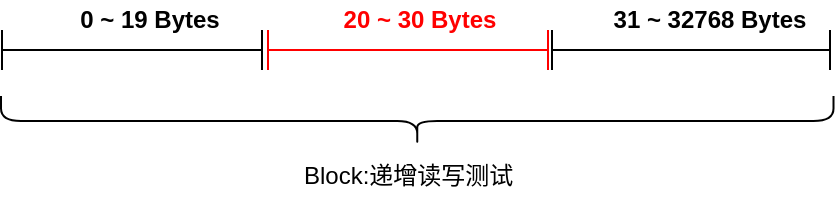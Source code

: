 <mxfile version="14.7.6" type="github" pages="3">
  <diagram id="jHfspsVnBzj03lUuc0SU" name="Page-1">
    <mxGraphModel dx="938" dy="514" grid="1" gridSize="10" guides="1" tooltips="1" connect="1" arrows="1" fold="1" page="1" pageScale="1" pageWidth="827" pageHeight="1169" math="0" shadow="0">
      <root>
        <mxCell id="0" />
        <mxCell id="1" parent="0" />
        <mxCell id="k2Oq-gWDBLy8hJGFCEYH-21" value="" style="shape=crossbar;whiteSpace=wrap;html=1;rounded=1;fontColor=#ffffff;fillColor=#FF0000;strokeColor=#FF0000;" vertex="1" parent="1">
          <mxGeometry x="359" y="117" width="140" height="20" as="geometry" />
        </mxCell>
        <mxCell id="k2Oq-gWDBLy8hJGFCEYH-22" value="" style="shape=crossbar;whiteSpace=wrap;html=1;rounded=1;" vertex="1" parent="1">
          <mxGeometry x="501" y="117" width="139" height="20" as="geometry" />
        </mxCell>
        <mxCell id="k2Oq-gWDBLy8hJGFCEYH-23" value="" style="shape=crossbar;whiteSpace=wrap;html=1;rounded=1;" vertex="1" parent="1">
          <mxGeometry x="226" y="117" width="130" height="20" as="geometry" />
        </mxCell>
        <mxCell id="k2Oq-gWDBLy8hJGFCEYH-25" value="31 ~ 32768 Bytes" style="text;html=1;strokeColor=none;fillColor=none;align=center;verticalAlign=middle;whiteSpace=wrap;rounded=0;fontStyle=1" vertex="1" parent="1">
          <mxGeometry x="530" y="102" width="100" height="20" as="geometry" />
        </mxCell>
        <mxCell id="k2Oq-gWDBLy8hJGFCEYH-26" value="&lt;font color=&quot;#ff0000&quot;&gt;20 ~ 30 Bytes&lt;/font&gt;" style="text;html=1;strokeColor=none;fillColor=none;align=center;verticalAlign=middle;whiteSpace=wrap;rounded=0;fontStyle=1" vertex="1" parent="1">
          <mxGeometry x="390" y="102" width="90" height="20" as="geometry" />
        </mxCell>
        <mxCell id="k2Oq-gWDBLy8hJGFCEYH-27" value="0 ~ 19 Bytes" style="text;html=1;strokeColor=none;fillColor=none;align=center;verticalAlign=middle;whiteSpace=wrap;rounded=0;fontStyle=1" vertex="1" parent="1">
          <mxGeometry x="250" y="102" width="100" height="20" as="geometry" />
        </mxCell>
        <mxCell id="k2Oq-gWDBLy8hJGFCEYH-62" value="" style="shape=curlyBracket;whiteSpace=wrap;html=1;rounded=1;labelBackgroundColor=none;fillColor=#BDBDBD;fontColor=#000000;align=left;rotation=-90;" vertex="1" parent="1">
          <mxGeometry x="421.13" y="-45.62" width="25" height="416.25" as="geometry" />
        </mxCell>
        <mxCell id="k2Oq-gWDBLy8hJGFCEYH-73" value="Block:递增读写测试" style="text;html=1;strokeColor=none;fillColor=none;align=left;verticalAlign=middle;whiteSpace=wrap;rounded=0;labelBackgroundColor=none;" vertex="1" parent="1">
          <mxGeometry x="375" y="180" width="120" height="20" as="geometry" />
        </mxCell>
      </root>
    </mxGraphModel>
  </diagram>
  <diagram id="ZxdbFwDAqNGpEtS3SUuk" name="Page-2">
    <mxGraphModel dx="1360" dy="746" grid="1" gridSize="10" guides="1" tooltips="1" connect="1" arrows="1" fold="1" page="1" pageScale="1" pageWidth="827" pageHeight="1169" math="0" shadow="0">
      <root>
        <mxCell id="E16CZWO3FakMvKq9kXzB-0" />
        <mxCell id="E16CZWO3FakMvKq9kXzB-1" parent="E16CZWO3FakMvKq9kXzB-0" />
        <mxCell id="E16CZWO3FakMvKq9kXzB-26" style="edgeStyle=orthogonalEdgeStyle;rounded=0;orthogonalLoop=1;jettySize=auto;html=1;endArrow=none;endFill=0;dashed=1;entryX=0.5;entryY=-0.05;entryDx=0;entryDy=0;entryPerimeter=0;" edge="1" parent="E16CZWO3FakMvKq9kXzB-1" source="E16CZWO3FakMvKq9kXzB-3" target="E16CZWO3FakMvKq9kXzB-25">
          <mxGeometry relative="1" as="geometry">
            <mxPoint x="110" y="330" as="targetPoint" />
          </mxGeometry>
        </mxCell>
        <mxCell id="E16CZWO3FakMvKq9kXzB-3" value="" style="html=1;points=[];perimeter=orthogonalPerimeter;strokeColor=#000000;fillColor=none;" vertex="1" parent="E16CZWO3FakMvKq9kXzB-1">
          <mxGeometry x="105" y="180" width="10" height="110" as="geometry" />
        </mxCell>
        <mxCell id="E16CZWO3FakMvKq9kXzB-9" value="Title" style="text;align=center;fontStyle=1;verticalAlign=middle;spacingLeft=3;spacingRight=3;strokeColor=none;rotatable=0;points=[[0,0.5],[1,0.5]];portConstraint=eastwest;" vertex="1" parent="E16CZWO3FakMvKq9kXzB-1">
          <mxGeometry x="318" y="320" width="80" height="26" as="geometry" />
        </mxCell>
        <mxCell id="E16CZWO3FakMvKq9kXzB-25" value="" style="html=1;points=[];perimeter=orthogonalPerimeter;strokeColor=#000000;fillColor=none;" vertex="1" parent="E16CZWO3FakMvKq9kXzB-1">
          <mxGeometry x="105" y="520" width="10" height="80" as="geometry" />
        </mxCell>
        <mxCell id="E16CZWO3FakMvKq9kXzB-27" value="TxRx:thread" style="shape=umlLifeline;perimeter=lifelinePerimeter;whiteSpace=wrap;html=1;container=1;collapsible=0;recursiveResize=0;outlineConnect=0;strokeColor=#000000;fillColor=none;" vertex="1" parent="E16CZWO3FakMvKq9kXzB-1">
          <mxGeometry x="60" y="100" width="100" height="80" as="geometry" />
        </mxCell>
        <mxCell id="E16CZWO3FakMvKq9kXzB-28" value="ISR" style="shape=umlLifeline;perimeter=lifelinePerimeter;whiteSpace=wrap;html=1;container=1;collapsible=0;recursiveResize=0;outlineConnect=0;strokeColor=#000000;fillColor=none;" vertex="1" parent="E16CZWO3FakMvKq9kXzB-1">
          <mxGeometry x="280" y="100" width="100" height="190" as="geometry" />
        </mxCell>
        <mxCell id="E16CZWO3FakMvKq9kXzB-29" value="completion:Object" style="shape=umlLifeline;perimeter=lifelinePerimeter;whiteSpace=wrap;html=1;container=1;collapsible=0;recursiveResize=0;outlineConnect=0;strokeColor=#000000;fillColor=none;" vertex="1" parent="E16CZWO3FakMvKq9kXzB-1">
          <mxGeometry x="480" y="100" width="100" height="280" as="geometry" />
        </mxCell>
        <mxCell id="E16CZWO3FakMvKq9kXzB-31" value="" style="html=1;points=[];perimeter=orthogonalPerimeter;strokeColor=#000000;fillColor=none;" vertex="1" parent="E16CZWO3FakMvKq9kXzB-1">
          <mxGeometry x="525" y="380" width="10" height="40" as="geometry" />
        </mxCell>
        <mxCell id="E16CZWO3FakMvKq9kXzB-46" value="return" style="html=1;verticalAlign=bottom;endArrow=open;dashed=1;endSize=8;" edge="1" parent="E16CZWO3FakMvKq9kXzB-1">
          <mxGeometry relative="1" as="geometry">
            <mxPoint x="525" y="420" as="sourcePoint" />
            <mxPoint x="330" y="420" as="targetPoint" />
          </mxGeometry>
        </mxCell>
        <mxCell id="E16CZWO3FakMvKq9kXzB-47" value="dispatch" style="html=1;verticalAlign=bottom;endArrow=block;" edge="1" parent="E16CZWO3FakMvKq9kXzB-1">
          <mxGeometry width="80" relative="1" as="geometry">
            <mxPoint x="115" y="290" as="sourcePoint" />
            <mxPoint x="320" y="290" as="targetPoint" />
          </mxGeometry>
        </mxCell>
        <mxCell id="E16CZWO3FakMvKq9kXzB-50" value="" style="html=1;points=[];perimeter=orthogonalPerimeter;strokeColor=#000000;fillColor=none;" vertex="1" parent="E16CZWO3FakMvKq9kXzB-1">
          <mxGeometry x="325" y="290" width="10" height="80" as="geometry" />
        </mxCell>
        <mxCell id="E16CZWO3FakMvKq9kXzB-51" value="dispatch" style="html=1;verticalAlign=bottom;endArrow=block;" edge="1" parent="E16CZWO3FakMvKq9kXzB-1">
          <mxGeometry width="80" relative="1" as="geometry">
            <mxPoint x="330" y="370" as="sourcePoint" />
            <mxPoint x="530" y="370" as="targetPoint" />
          </mxGeometry>
        </mxCell>
        <mxCell id="E16CZWO3FakMvKq9kXzB-54" style="edgeStyle=orthogonalEdgeStyle;rounded=0;orthogonalLoop=1;jettySize=auto;html=1;endArrow=none;endFill=0;dashed=1;entryX=0.5;entryY=-0.05;entryDx=0;entryDy=0;entryPerimeter=0;" edge="1" parent="E16CZWO3FakMvKq9kXzB-1">
          <mxGeometry relative="1" as="geometry">
            <mxPoint x="329.5" y="370" as="sourcePoint" />
            <mxPoint x="329.5" y="416" as="targetPoint" />
          </mxGeometry>
        </mxCell>
        <mxCell id="E16CZWO3FakMvKq9kXzB-55" value="" style="html=1;points=[];perimeter=orthogonalPerimeter;strokeColor=#000000;fillColor=none;" vertex="1" parent="E16CZWO3FakMvKq9kXzB-1">
          <mxGeometry x="325" y="430" width="10" height="80" as="geometry" />
        </mxCell>
        <mxCell id="E16CZWO3FakMvKq9kXzB-56" value="return" style="html=1;verticalAlign=bottom;endArrow=open;dashed=1;endSize=8;" edge="1" parent="E16CZWO3FakMvKq9kXzB-1">
          <mxGeometry relative="1" as="geometry">
            <mxPoint x="310" y="510" as="sourcePoint" />
            <mxPoint x="115" y="510" as="targetPoint" />
          </mxGeometry>
        </mxCell>
        <mxCell id="E16CZWO3FakMvKq9kXzB-57" value="" style="html=1;points=[];perimeter=orthogonalPerimeter;strokeColor=#000000;fillColor=none;" vertex="1" parent="E16CZWO3FakMvKq9kXzB-1">
          <mxGeometry x="525" y="600" width="10" height="80" as="geometry" />
        </mxCell>
        <mxCell id="E16CZWO3FakMvKq9kXzB-58" style="edgeStyle=orthogonalEdgeStyle;rounded=0;orthogonalLoop=1;jettySize=auto;html=1;endArrow=none;endFill=0;dashed=1;" edge="1" parent="E16CZWO3FakMvKq9kXzB-1">
          <mxGeometry relative="1" as="geometry">
            <mxPoint x="529.5" y="420" as="sourcePoint" />
            <mxPoint x="530" y="600" as="targetPoint" />
            <Array as="points">
              <mxPoint x="530" y="470" />
              <mxPoint x="530" y="470" />
            </Array>
          </mxGeometry>
        </mxCell>
        <mxCell id="E16CZWO3FakMvKq9kXzB-59" value="return" style="html=1;verticalAlign=bottom;endArrow=open;dashed=1;endSize=8;" edge="1" parent="E16CZWO3FakMvKq9kXzB-1">
          <mxGeometry relative="1" as="geometry">
            <mxPoint x="520" y="680" as="sourcePoint" />
            <mxPoint x="120" y="680" as="targetPoint" />
          </mxGeometry>
        </mxCell>
        <mxCell id="E16CZWO3FakMvKq9kXzB-60" value="dispatch" style="html=1;verticalAlign=bottom;endArrow=block;" edge="1" parent="E16CZWO3FakMvKq9kXzB-1">
          <mxGeometry width="80" relative="1" as="geometry">
            <mxPoint x="115" y="600" as="sourcePoint" />
            <mxPoint x="520" y="600" as="targetPoint" />
          </mxGeometry>
        </mxCell>
        <mxCell id="E16CZWO3FakMvKq9kXzB-61" style="edgeStyle=orthogonalEdgeStyle;rounded=0;orthogonalLoop=1;jettySize=auto;html=1;endArrow=none;endFill=0;dashed=1;" edge="1" parent="E16CZWO3FakMvKq9kXzB-1">
          <mxGeometry relative="1" as="geometry">
            <mxPoint x="109.5" y="600" as="sourcePoint" />
            <mxPoint x="110" y="680" as="targetPoint" />
            <Array as="points">
              <mxPoint x="110" y="620" />
              <mxPoint x="110" y="620" />
            </Array>
          </mxGeometry>
        </mxCell>
        <mxCell id="E16CZWO3FakMvKq9kXzB-62" value="" style="html=1;points=[];perimeter=orthogonalPerimeter;strokeColor=#000000;fillColor=none;" vertex="1" parent="E16CZWO3FakMvKq9kXzB-1">
          <mxGeometry x="105" y="680" width="10" height="80" as="geometry" />
        </mxCell>
      </root>
    </mxGraphModel>
  </diagram>
  <diagram id="cRCp7QxpUIe4pgXzuQYj" name="Page-3">
    <mxGraphModel dx="1360" dy="746" grid="1" gridSize="10" guides="1" tooltips="1" connect="1" arrows="1" fold="1" page="1" pageScale="1" pageWidth="827" pageHeight="1169" math="0" shadow="0">
      <root>
        <mxCell id="qQSirz5hkMoBtjhW-1MH-0" />
        <mxCell id="qQSirz5hkMoBtjhW-1MH-1" parent="qQSirz5hkMoBtjhW-1MH-0" />
        <mxCell id="aPZ51iErd8RRmlhn-cN9-0" style="edgeStyle=orthogonalEdgeStyle;rounded=0;orthogonalLoop=1;jettySize=auto;html=1;endArrow=none;endFill=0;dashed=1;entryX=0.5;entryY=-0.05;entryDx=0;entryDy=0;entryPerimeter=0;" edge="1" parent="qQSirz5hkMoBtjhW-1MH-1" source="aPZ51iErd8RRmlhn-cN9-1" target="aPZ51iErd8RRmlhn-cN9-3">
          <mxGeometry relative="1" as="geometry">
            <mxPoint x="110" y="330" as="targetPoint" />
          </mxGeometry>
        </mxCell>
        <mxCell id="aPZ51iErd8RRmlhn-cN9-1" value="" style="html=1;points=[];perimeter=orthogonalPerimeter;strokeColor=#000000;fillColor=none;" vertex="1" parent="qQSirz5hkMoBtjhW-1MH-1">
          <mxGeometry x="105" y="180" width="10" height="110" as="geometry" />
        </mxCell>
        <mxCell id="aPZ51iErd8RRmlhn-cN9-3" value="" style="html=1;points=[];perimeter=orthogonalPerimeter;strokeColor=#000000;fillColor=none;" vertex="1" parent="qQSirz5hkMoBtjhW-1MH-1">
          <mxGeometry x="105" y="460" width="10" height="60" as="geometry" />
        </mxCell>
        <mxCell id="aPZ51iErd8RRmlhn-cN9-4" value="TxRx:thread" style="shape=umlLifeline;perimeter=lifelinePerimeter;whiteSpace=wrap;html=1;container=1;collapsible=0;recursiveResize=0;outlineConnect=0;strokeColor=#000000;fillColor=none;" vertex="1" parent="qQSirz5hkMoBtjhW-1MH-1">
          <mxGeometry x="60" y="100" width="100" height="80" as="geometry" />
        </mxCell>
        <mxCell id="aPZ51iErd8RRmlhn-cN9-5" value="ISR" style="shape=umlLifeline;perimeter=lifelinePerimeter;whiteSpace=wrap;html=1;container=1;collapsible=0;recursiveResize=0;outlineConnect=0;strokeColor=#000000;fillColor=none;" vertex="1" parent="qQSirz5hkMoBtjhW-1MH-1">
          <mxGeometry x="280" y="100" width="100" height="190" as="geometry" />
        </mxCell>
        <mxCell id="aPZ51iErd8RRmlhn-cN9-6" value="completion:Object" style="shape=umlLifeline;perimeter=lifelinePerimeter;whiteSpace=wrap;html=1;container=1;collapsible=0;recursiveResize=0;outlineConnect=0;strokeColor=#000000;fillColor=none;" vertex="1" parent="qQSirz5hkMoBtjhW-1MH-1">
          <mxGeometry x="480" y="100" width="100" height="270" as="geometry" />
        </mxCell>
        <mxCell id="aPZ51iErd8RRmlhn-cN9-33" style="edgeStyle=orthogonalEdgeStyle;rounded=0;orthogonalLoop=1;jettySize=auto;html=1;entryX=0.5;entryY=0;entryDx=0;entryDy=0;entryPerimeter=0;dashed=1;endArrow=none;endFill=0;" edge="1" parent="qQSirz5hkMoBtjhW-1MH-1" source="aPZ51iErd8RRmlhn-cN9-7" target="aPZ51iErd8RRmlhn-cN9-15">
          <mxGeometry relative="1" as="geometry" />
        </mxCell>
        <mxCell id="aPZ51iErd8RRmlhn-cN9-7" value="" style="html=1;points=[];perimeter=orthogonalPerimeter;strokeColor=#000000;fillColor=none;" vertex="1" parent="qQSirz5hkMoBtjhW-1MH-1">
          <mxGeometry x="525" y="369" width="10" height="51" as="geometry" />
        </mxCell>
        <mxCell id="aPZ51iErd8RRmlhn-cN9-8" value="return" style="html=1;verticalAlign=bottom;endArrow=open;dashed=1;endSize=8;" edge="1" parent="qQSirz5hkMoBtjhW-1MH-1">
          <mxGeometry x="0.135" relative="1" as="geometry">
            <mxPoint x="525" y="420" as="sourcePoint" />
            <mxPoint x="340" y="420" as="targetPoint" />
            <mxPoint as="offset" />
          </mxGeometry>
        </mxCell>
        <mxCell id="aPZ51iErd8RRmlhn-cN9-9" value="enable interrupt" style="html=1;verticalAlign=bottom;endArrow=block;" edge="1" parent="qQSirz5hkMoBtjhW-1MH-1">
          <mxGeometry width="80" relative="1" as="geometry">
            <mxPoint x="115" y="290" as="sourcePoint" />
            <mxPoint x="320" y="290" as="targetPoint" />
          </mxGeometry>
        </mxCell>
        <mxCell id="aPZ51iErd8RRmlhn-cN9-24" value="" style="edgeStyle=orthogonalEdgeStyle;rounded=0;orthogonalLoop=1;jettySize=auto;html=1;endArrow=none;endFill=0;dashed=1;" edge="1" parent="qQSirz5hkMoBtjhW-1MH-1" source="aPZ51iErd8RRmlhn-cN9-10" target="aPZ51iErd8RRmlhn-cN9-13">
          <mxGeometry relative="1" as="geometry" />
        </mxCell>
        <mxCell id="aPZ51iErd8RRmlhn-cN9-10" value="" style="html=1;points=[];perimeter=orthogonalPerimeter;strokeColor=#000000;fillColor=none;" vertex="1" parent="qQSirz5hkMoBtjhW-1MH-1">
          <mxGeometry x="325" y="290" width="10" height="80" as="geometry" />
        </mxCell>
        <mxCell id="aPZ51iErd8RRmlhn-cN9-11" value="complete" style="html=1;verticalAlign=bottom;endArrow=block;" edge="1" parent="qQSirz5hkMoBtjhW-1MH-1">
          <mxGeometry width="80" relative="1" as="geometry">
            <mxPoint x="330" y="370" as="sourcePoint" />
            <mxPoint x="520" y="370" as="targetPoint" />
          </mxGeometry>
        </mxCell>
        <mxCell id="aPZ51iErd8RRmlhn-cN9-32" style="edgeStyle=orthogonalEdgeStyle;rounded=0;orthogonalLoop=1;jettySize=auto;html=1;dashed=1;endArrow=none;endFill=0;" edge="1" parent="qQSirz5hkMoBtjhW-1MH-1" source="aPZ51iErd8RRmlhn-cN9-13">
          <mxGeometry relative="1" as="geometry">
            <mxPoint x="330" y="720" as="targetPoint" />
          </mxGeometry>
        </mxCell>
        <mxCell id="aPZ51iErd8RRmlhn-cN9-13" value="" style="html=1;points=[];perimeter=orthogonalPerimeter;strokeColor=#000000;fillColor=none;" vertex="1" parent="qQSirz5hkMoBtjhW-1MH-1">
          <mxGeometry x="325" y="420" width="10" height="40" as="geometry" />
        </mxCell>
        <mxCell id="aPZ51iErd8RRmlhn-cN9-14" value="return" style="html=1;verticalAlign=bottom;endArrow=open;dashed=1;endSize=8;" edge="1" parent="qQSirz5hkMoBtjhW-1MH-1">
          <mxGeometry relative="1" as="geometry">
            <mxPoint x="325" y="460" as="sourcePoint" />
            <mxPoint x="120" y="460" as="targetPoint" />
          </mxGeometry>
        </mxCell>
        <mxCell id="aPZ51iErd8RRmlhn-cN9-36" style="edgeStyle=orthogonalEdgeStyle;rounded=0;orthogonalLoop=1;jettySize=auto;html=1;dashed=1;endArrow=none;endFill=0;" edge="1" parent="qQSirz5hkMoBtjhW-1MH-1" source="aPZ51iErd8RRmlhn-cN9-15">
          <mxGeometry relative="1" as="geometry">
            <mxPoint x="530" y="720" as="targetPoint" />
          </mxGeometry>
        </mxCell>
        <mxCell id="aPZ51iErd8RRmlhn-cN9-15" value="" style="html=1;points=[];perimeter=orthogonalPerimeter;strokeColor=#000000;fillColor=none;" vertex="1" parent="qQSirz5hkMoBtjhW-1MH-1">
          <mxGeometry x="525" y="520" width="10" height="80" as="geometry" />
        </mxCell>
        <mxCell id="aPZ51iErd8RRmlhn-cN9-17" value="return" style="html=1;verticalAlign=bottom;endArrow=open;dashed=1;endSize=8;" edge="1" parent="qQSirz5hkMoBtjhW-1MH-1">
          <mxGeometry relative="1" as="geometry">
            <mxPoint x="515" y="600" as="sourcePoint" />
            <mxPoint x="120" y="600" as="targetPoint" />
          </mxGeometry>
        </mxCell>
        <mxCell id="aPZ51iErd8RRmlhn-cN9-18" value="wait_for_completion_interruptible" style="html=1;verticalAlign=bottom;endArrow=block;" edge="1" parent="qQSirz5hkMoBtjhW-1MH-1">
          <mxGeometry width="80" relative="1" as="geometry">
            <mxPoint x="120" y="520" as="sourcePoint" />
            <mxPoint x="525" y="520" as="targetPoint" />
          </mxGeometry>
        </mxCell>
        <mxCell id="aPZ51iErd8RRmlhn-cN9-19" style="edgeStyle=orthogonalEdgeStyle;rounded=0;orthogonalLoop=1;jettySize=auto;html=1;endArrow=none;endFill=0;dashed=1;" edge="1" parent="qQSirz5hkMoBtjhW-1MH-1">
          <mxGeometry relative="1" as="geometry">
            <mxPoint x="109.5" y="520" as="sourcePoint" />
            <mxPoint x="110" y="600" as="targetPoint" />
            <Array as="points">
              <mxPoint x="110" y="540" />
              <mxPoint x="110" y="540" />
            </Array>
          </mxGeometry>
        </mxCell>
        <mxCell id="aPZ51iErd8RRmlhn-cN9-35" style="edgeStyle=orthogonalEdgeStyle;rounded=0;orthogonalLoop=1;jettySize=auto;html=1;dashed=1;endArrow=none;endFill=0;" edge="1" parent="qQSirz5hkMoBtjhW-1MH-1" source="aPZ51iErd8RRmlhn-cN9-20">
          <mxGeometry relative="1" as="geometry">
            <mxPoint x="110" y="720" as="targetPoint" />
          </mxGeometry>
        </mxCell>
        <mxCell id="aPZ51iErd8RRmlhn-cN9-20" value="" style="html=1;points=[];perimeter=orthogonalPerimeter;strokeColor=#000000;fillColor=none;" vertex="1" parent="qQSirz5hkMoBtjhW-1MH-1">
          <mxGeometry x="105" y="600" width="10" height="60" as="geometry" />
        </mxCell>
        <mxCell id="aPZ51iErd8RRmlhn-cN9-21" value="启动传输" style="text;align=center;fontStyle=1;verticalAlign=middle;spacingLeft=3;spacingRight=3;strokeColor=none;rotatable=0;points=[[0,0.5],[1,0.5]];portConstraint=eastwest;fillColor=none;" vertex="1" parent="qQSirz5hkMoBtjhW-1MH-1">
          <mxGeometry x="25" y="227" width="80" height="26" as="geometry" />
        </mxCell>
        <mxCell id="aPZ51iErd8RRmlhn-cN9-28" value="complete" style="text;align=center;fontStyle=1;verticalAlign=middle;spacingLeft=3;spacingRight=3;strokeColor=none;rotatable=0;points=[[0,0.5],[1,0.5]];portConstraint=eastwest;fillColor=none;" vertex="1" parent="qQSirz5hkMoBtjhW-1MH-1">
          <mxGeometry x="577.5" y="343" width="80" height="26" as="geometry" />
        </mxCell>
        <mxCell id="aPZ51iErd8RRmlhn-cN9-29" value="&lt;div&gt;&amp;nbsp; &amp;nbsp; &amp;nbsp; &amp;nbsp; x-&amp;gt;done++;&lt;/div&gt;&lt;div&gt;&amp;nbsp; &amp;nbsp; &amp;nbsp; &amp;nbsp; __wake_up_locked();&lt;/div&gt;" style="shape=mxgraph.uml25.action;html=1;align=left;verticalAlign=middle;absoluteArcSize=1;arcSize=10;dashed=0;spacingLeft=10;flipH=1;strokeColor=#000000;fillColor=none;" vertex="1" parent="qQSirz5hkMoBtjhW-1MH-1">
          <mxGeometry x="535" y="374.5" width="165" height="40" as="geometry" />
        </mxCell>
        <mxCell id="aPZ51iErd8RRmlhn-cN9-31" value="等待传输完成" style="text;align=center;fontStyle=1;verticalAlign=middle;spacingLeft=3;spacingRight=3;strokeColor=none;rotatable=0;points=[[0,0.5],[1,0.5]];portConstraint=eastwest;fillColor=none;" vertex="1" parent="qQSirz5hkMoBtjhW-1MH-1">
          <mxGeometry x="25" y="477" width="80" height="26" as="geometry" />
        </mxCell>
        <mxCell id="aPZ51iErd8RRmlhn-cN9-37" value="" style="line;strokeWidth=1;fillColor=none;align=left;verticalAlign=middle;spacingTop=-1;spacingLeft=3;spacingRight=3;rotatable=0;labelPosition=right;points=[];portConstraint=eastwest;" vertex="1" parent="qQSirz5hkMoBtjhW-1MH-1">
          <mxGeometry x="90" y="720" width="500" height="8" as="geometry" />
        </mxCell>
        <mxCell id="aPZ51iErd8RRmlhn-cN9-38" value="结束传输" style="text;align=center;fontStyle=1;verticalAlign=middle;spacingLeft=3;spacingRight=3;strokeColor=none;rotatable=0;points=[[0,0.5],[1,0.5]];portConstraint=eastwest;fillColor=none;" vertex="1" parent="qQSirz5hkMoBtjhW-1MH-1">
          <mxGeometry x="20" y="617" width="80" height="26" as="geometry" />
        </mxCell>
        <mxCell id="aPZ51iErd8RRmlhn-cN9-39" value="if (!x-&amp;gt;done) {&lt;br&gt;&amp;nbsp; &amp;nbsp; 创建等待队列&lt;br&gt;&amp;nbsp; &amp;nbsp; 挂起等待线程&lt;br&gt;}&lt;br&gt;x-&amp;gt;done--;" style="shape=mxgraph.uml25.action;html=1;align=left;verticalAlign=middle;absoluteArcSize=1;arcSize=10;dashed=0;spacingLeft=10;flipH=1;strokeColor=#000000;fillColor=none;" vertex="1" parent="qQSirz5hkMoBtjhW-1MH-1">
          <mxGeometry x="535" y="544.5" width="165" height="75.5" as="geometry" />
        </mxCell>
        <mxCell id="aPZ51iErd8RRmlhn-cN9-40" value="do_wait_for_common" style="text;align=center;fontStyle=1;verticalAlign=middle;spacingLeft=3;spacingRight=3;strokeColor=none;rotatable=0;points=[[0,0.5],[1,0.5]];portConstraint=eastwest;fillColor=none;" vertex="1" parent="qQSirz5hkMoBtjhW-1MH-1">
          <mxGeometry x="547.5" y="510" width="152.5" height="26" as="geometry" />
        </mxCell>
      </root>
    </mxGraphModel>
  </diagram>
</mxfile>
